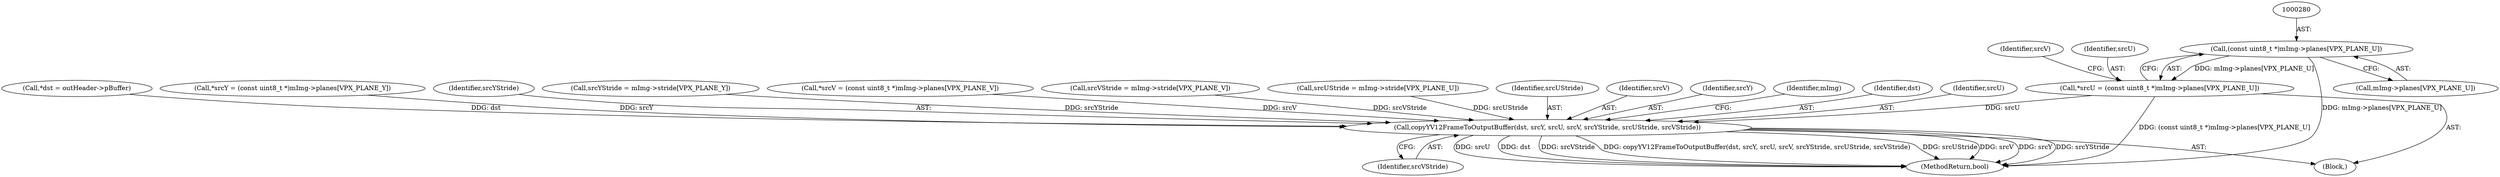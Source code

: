 digraph "0_Android_630ed150f7201ddadb00b8b8ce0c55c4cc6e8742@array" {
"1000279" [label="(Call,(const uint8_t *)mImg->planes[VPX_PLANE_U])"];
"1000277" [label="(Call,*srcU = (const uint8_t *)mImg->planes[VPX_PLANE_U])"];
"1000320" [label="(Call,copyYV12FrameToOutputBuffer(dst, srcY, srcU, srcV, srcYStride, srcUStride, srcVStride))"];
"1000327" [label="(Identifier,srcVStride)"];
"1000281" [label="(Call,mImg->planes[VPX_PLANE_U])"];
"1000336" [label="(Identifier,mImg)"];
"1000320" [label="(Call,copyYV12FrameToOutputBuffer(dst, srcY, srcU, srcV, srcYStride, srcUStride, srcVStride))"];
"1000259" [label="(Block,)"];
"1000321" [label="(Identifier,dst)"];
"1000323" [label="(Identifier,srcU)"];
"1000261" [label="(Call,*dst = outHeader->pBuffer)"];
"1000267" [label="(Call,*srcY = (const uint8_t *)mImg->planes[VPX_PLANE_Y])"];
"1000325" [label="(Identifier,srcYStride)"];
"1000297" [label="(Call,srcYStride = mImg->stride[VPX_PLANE_Y])"];
"1000401" [label="(MethodReturn,bool)"];
"1000287" [label="(Call,*srcV = (const uint8_t *)mImg->planes[VPX_PLANE_V])"];
"1000313" [label="(Call,srcVStride = mImg->stride[VPX_PLANE_V])"];
"1000305" [label="(Call,srcUStride = mImg->stride[VPX_PLANE_U])"];
"1000326" [label="(Identifier,srcUStride)"];
"1000324" [label="(Identifier,srcV)"];
"1000288" [label="(Identifier,srcV)"];
"1000322" [label="(Identifier,srcY)"];
"1000278" [label="(Identifier,srcU)"];
"1000277" [label="(Call,*srcU = (const uint8_t *)mImg->planes[VPX_PLANE_U])"];
"1000279" [label="(Call,(const uint8_t *)mImg->planes[VPX_PLANE_U])"];
"1000279" -> "1000277"  [label="AST: "];
"1000279" -> "1000281"  [label="CFG: "];
"1000280" -> "1000279"  [label="AST: "];
"1000281" -> "1000279"  [label="AST: "];
"1000277" -> "1000279"  [label="CFG: "];
"1000279" -> "1000401"  [label="DDG: mImg->planes[VPX_PLANE_U]"];
"1000279" -> "1000277"  [label="DDG: mImg->planes[VPX_PLANE_U]"];
"1000277" -> "1000259"  [label="AST: "];
"1000278" -> "1000277"  [label="AST: "];
"1000288" -> "1000277"  [label="CFG: "];
"1000277" -> "1000401"  [label="DDG: (const uint8_t *)mImg->planes[VPX_PLANE_U]"];
"1000277" -> "1000320"  [label="DDG: srcU"];
"1000320" -> "1000259"  [label="AST: "];
"1000320" -> "1000327"  [label="CFG: "];
"1000321" -> "1000320"  [label="AST: "];
"1000322" -> "1000320"  [label="AST: "];
"1000323" -> "1000320"  [label="AST: "];
"1000324" -> "1000320"  [label="AST: "];
"1000325" -> "1000320"  [label="AST: "];
"1000326" -> "1000320"  [label="AST: "];
"1000327" -> "1000320"  [label="AST: "];
"1000336" -> "1000320"  [label="CFG: "];
"1000320" -> "1000401"  [label="DDG: srcUStride"];
"1000320" -> "1000401"  [label="DDG: srcV"];
"1000320" -> "1000401"  [label="DDG: srcY"];
"1000320" -> "1000401"  [label="DDG: srcYStride"];
"1000320" -> "1000401"  [label="DDG: srcU"];
"1000320" -> "1000401"  [label="DDG: dst"];
"1000320" -> "1000401"  [label="DDG: srcVStride"];
"1000320" -> "1000401"  [label="DDG: copyYV12FrameToOutputBuffer(dst, srcY, srcU, srcV, srcYStride, srcUStride, srcVStride)"];
"1000261" -> "1000320"  [label="DDG: dst"];
"1000267" -> "1000320"  [label="DDG: srcY"];
"1000287" -> "1000320"  [label="DDG: srcV"];
"1000297" -> "1000320"  [label="DDG: srcYStride"];
"1000305" -> "1000320"  [label="DDG: srcUStride"];
"1000313" -> "1000320"  [label="DDG: srcVStride"];
}
